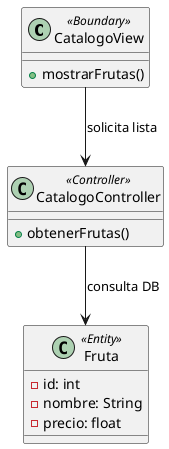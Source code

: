 @startuml AccederCatalogo
class "CatalogoView" as CatalogoView <<Boundary>> {
  + mostrarFrutas()
}

class "CatalogoController" as CatalogoController <<Controller>> {
  + obtenerFrutas()
}

class "Fruta" as Fruta <<Entity>> {
  - id: int
  - nombre: String
  - precio: float
}

CatalogoView --> CatalogoController : "solicita lista"
CatalogoController --> Fruta : "consulta DB"
@enduml
